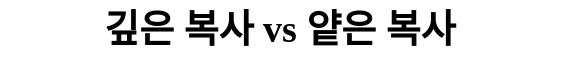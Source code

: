 <mxfile version="20.2.3" type="github" pages="4">
  <diagram id="XnPWyu72ihGpaVSUxvkg" name="페이지-1">
    <mxGraphModel dx="924" dy="500" grid="1" gridSize="10" guides="1" tooltips="1" connect="1" arrows="1" fold="1" page="1" pageScale="1" pageWidth="827" pageHeight="1169" math="0" shadow="0">
      <root>
        <mxCell id="0" />
        <mxCell id="1" parent="0" />
        <mxCell id="N-8J02xjS0bmuyAkLnBj-1" value="&lt;font data-font-src=&quot;https://fonts.googleapis.com/css?family=Nanum+Gothic+Coding&quot; face=&quot;Nanum Gothic Coding&quot; style=&quot;font-size: 19px;&quot;&gt;&lt;b style=&quot;&quot;&gt;깊은 복사 vs 얕은 복사&lt;/b&gt;&lt;/font&gt;" style="text;html=1;strokeColor=none;fillColor=none;align=center;verticalAlign=middle;whiteSpace=wrap;rounded=0;" vertex="1" parent="1">
          <mxGeometry x="10" y="20" width="280" height="30" as="geometry" />
        </mxCell>
      </root>
    </mxGraphModel>
  </diagram>
  <diagram id="wkl7SyjMBUAmF5WAS8nd" name="페이지-4">
    <mxGraphModel dx="924" dy="437" grid="1" gridSize="10" guides="1" tooltips="1" connect="1" arrows="1" fold="1" page="1" pageScale="1" pageWidth="827" pageHeight="1169" math="0" shadow="0">
      <root>
        <mxCell id="0" />
        <mxCell id="1" parent="0" />
        <mxCell id="p2lqkwyoAzUmZg0lLn2F-1" value="&lt;font face=&quot;Montserrat&quot;&gt;let a = 10&lt;/font&gt;" style="text;html=1;strokeColor=none;fillColor=none;align=center;verticalAlign=middle;whiteSpace=wrap;rounded=0;fontFamily=Courier New;fontSize=19;" vertex="1" parent="1">
          <mxGeometry x="40" y="50" width="120" height="30" as="geometry" />
        </mxCell>
        <mxCell id="azwaJ01oJzretApHGDk--1" value="" style="curved=1;endArrow=classic;html=1;rounded=0;fontFamily=Montserrat;fontSource=https%3A%2F%2Ffonts.googleapis.com%2Fcss%3Ffamily%3DMontserrat;fontSize=19;exitX=0.5;exitY=1;exitDx=0;exitDy=0;entryX=0;entryY=0.25;entryDx=0;entryDy=0;" edge="1" parent="1" source="azwaJ01oJzretApHGDk--2" target="azwaJ01oJzretApHGDk--4">
          <mxGeometry width="50" height="50" relative="1" as="geometry">
            <mxPoint x="390" y="300" as="sourcePoint" />
            <mxPoint x="300" y="127.5" as="targetPoint" />
            <Array as="points">
              <mxPoint x="190" y="130" />
              <mxPoint x="230" y="90" />
            </Array>
          </mxGeometry>
        </mxCell>
        <mxCell id="azwaJ01oJzretApHGDk--2" value="" style="triangle;whiteSpace=wrap;html=1;fontFamily=Montserrat;fontSource=https%3A%2F%2Ffonts.googleapis.com%2Fcss%3Ffamily%3DMontserrat;fontSize=19;rotation=-90;" vertex="1" parent="1">
          <mxGeometry x="90" y="95" width="50" height="60" as="geometry" />
        </mxCell>
        <mxCell id="azwaJ01oJzretApHGDk--3" value="a" style="text;html=1;strokeColor=none;fillColor=none;align=center;verticalAlign=middle;whiteSpace=wrap;rounded=0;fontFamily=Montserrat;fontSource=https%3A%2F%2Ffonts.googleapis.com%2Fcss%3Ffamily%3DMontserrat;fontSize=19;" vertex="1" parent="1">
          <mxGeometry x="105" y="120" width="20" height="30" as="geometry" />
        </mxCell>
        <mxCell id="azwaJ01oJzretApHGDk--4" value="&lt;font data-font-src=&quot;https://fonts.googleapis.com/css?family=Montserrat&quot; face=&quot;Montserrat&quot;&gt;10&lt;/font&gt;" style="rounded=0;whiteSpace=wrap;html=1;fontFamily=Tahoma;fontSize=19;" vertex="1" parent="1">
          <mxGeometry x="260" y="105" width="120" height="60" as="geometry" />
        </mxCell>
      </root>
    </mxGraphModel>
  </diagram>
  <diagram id="jBvq1EVULDa3MjQVNGeB" name="페이지-2">
    <mxGraphModel dx="924" dy="437" grid="1" gridSize="10" guides="1" tooltips="1" connect="1" arrows="1" fold="1" page="1" pageScale="1" pageWidth="827" pageHeight="1169" math="0" shadow="0">
      <root>
        <mxCell id="0" />
        <mxCell id="1" parent="0" />
        <mxCell id="n6UvDWFDMOntvo86LxyE-1" value="&lt;font data-font-src=&quot;https://fonts.googleapis.com/css?family=Montserrat&quot; face=&quot;Montserrat&quot;&gt;let b = a&lt;/font&gt;" style="text;html=1;strokeColor=none;fillColor=none;align=center;verticalAlign=middle;whiteSpace=wrap;rounded=0;fontFamily=Courier New;fontSize=19;" vertex="1" parent="1">
          <mxGeometry x="40" y="10" width="120" height="30" as="geometry" />
        </mxCell>
        <mxCell id="n6UvDWFDMOntvo86LxyE-8" value="" style="curved=1;endArrow=classic;html=1;rounded=0;fontFamily=Montserrat;fontSource=https%3A%2F%2Ffonts.googleapis.com%2Fcss%3Ffamily%3DMontserrat;fontSize=19;exitX=0.5;exitY=1;exitDx=0;exitDy=0;entryX=0;entryY=0.25;entryDx=0;entryDy=0;" edge="1" parent="1" source="n6UvDWFDMOntvo86LxyE-5" target="n6UvDWFDMOntvo86LxyE-2">
          <mxGeometry width="50" height="50" relative="1" as="geometry">
            <mxPoint x="390" y="270" as="sourcePoint" />
            <mxPoint x="300" y="97.5" as="targetPoint" />
            <Array as="points">
              <mxPoint x="190" y="100" />
              <mxPoint x="230" y="60" />
            </Array>
          </mxGeometry>
        </mxCell>
        <mxCell id="n6UvDWFDMOntvo86LxyE-5" value="" style="triangle;whiteSpace=wrap;html=1;fontFamily=Montserrat;fontSource=https%3A%2F%2Ffonts.googleapis.com%2Fcss%3Ffamily%3DMontserrat;fontSize=19;rotation=-90;" vertex="1" parent="1">
          <mxGeometry x="90" y="65" width="50" height="60" as="geometry" />
        </mxCell>
        <mxCell id="n6UvDWFDMOntvo86LxyE-6" value="a" style="text;html=1;strokeColor=none;fillColor=none;align=center;verticalAlign=middle;whiteSpace=wrap;rounded=0;fontFamily=Montserrat;fontSource=https%3A%2F%2Ffonts.googleapis.com%2Fcss%3Ffamily%3DMontserrat;fontSize=19;" vertex="1" parent="1">
          <mxGeometry x="105" y="90" width="20" height="30" as="geometry" />
        </mxCell>
        <mxCell id="n6UvDWFDMOntvo86LxyE-2" value="&lt;font data-font-src=&quot;https://fonts.googleapis.com/css?family=Montserrat&quot; face=&quot;Montserrat&quot;&gt;10&lt;/font&gt;" style="rounded=0;whiteSpace=wrap;html=1;fontFamily=Tahoma;fontSize=19;" vertex="1" parent="1">
          <mxGeometry x="260" y="75" width="120" height="60" as="geometry" />
        </mxCell>
        <mxCell id="n6UvDWFDMOntvo86LxyE-10" value="" style="triangle;whiteSpace=wrap;html=1;fontFamily=Montserrat;fontSource=https%3A%2F%2Ffonts.googleapis.com%2Fcss%3Ffamily%3DMontserrat;fontSize=19;rotation=-90;" vertex="1" parent="1">
          <mxGeometry x="90" y="140" width="50" height="60" as="geometry" />
        </mxCell>
        <mxCell id="n6UvDWFDMOntvo86LxyE-11" value="b" style="text;html=1;strokeColor=none;fillColor=none;align=center;verticalAlign=middle;whiteSpace=wrap;rounded=0;fontFamily=Montserrat;fontSource=https%3A%2F%2Ffonts.googleapis.com%2Fcss%3Ffamily%3DMontserrat;fontSize=19;" vertex="1" parent="1">
          <mxGeometry x="105" y="170" width="20" height="30" as="geometry" />
        </mxCell>
      </root>
    </mxGraphModel>
  </diagram>
  <diagram id="XC14bcKqNfbSgZ3ZbELD" name="페이지-3">
    <mxGraphModel dx="924" dy="500" grid="1" gridSize="10" guides="1" tooltips="1" connect="1" arrows="1" fold="1" page="1" pageScale="1" pageWidth="827" pageHeight="1169" math="0" shadow="0">
      <root>
        <mxCell id="0" />
        <mxCell id="1" parent="0" />
        <mxCell id="67aPBEpHnqOImYeWy9Ob-1" value="&lt;font face=&quot;Montserrat&quot;&gt;a = 20&lt;/font&gt;" style="text;html=1;strokeColor=none;fillColor=none;align=center;verticalAlign=middle;whiteSpace=wrap;rounded=0;fontFamily=Courier New;fontSize=19;" vertex="1" parent="1">
          <mxGeometry x="40" y="50" width="120" height="30" as="geometry" />
        </mxCell>
      </root>
    </mxGraphModel>
  </diagram>
</mxfile>
